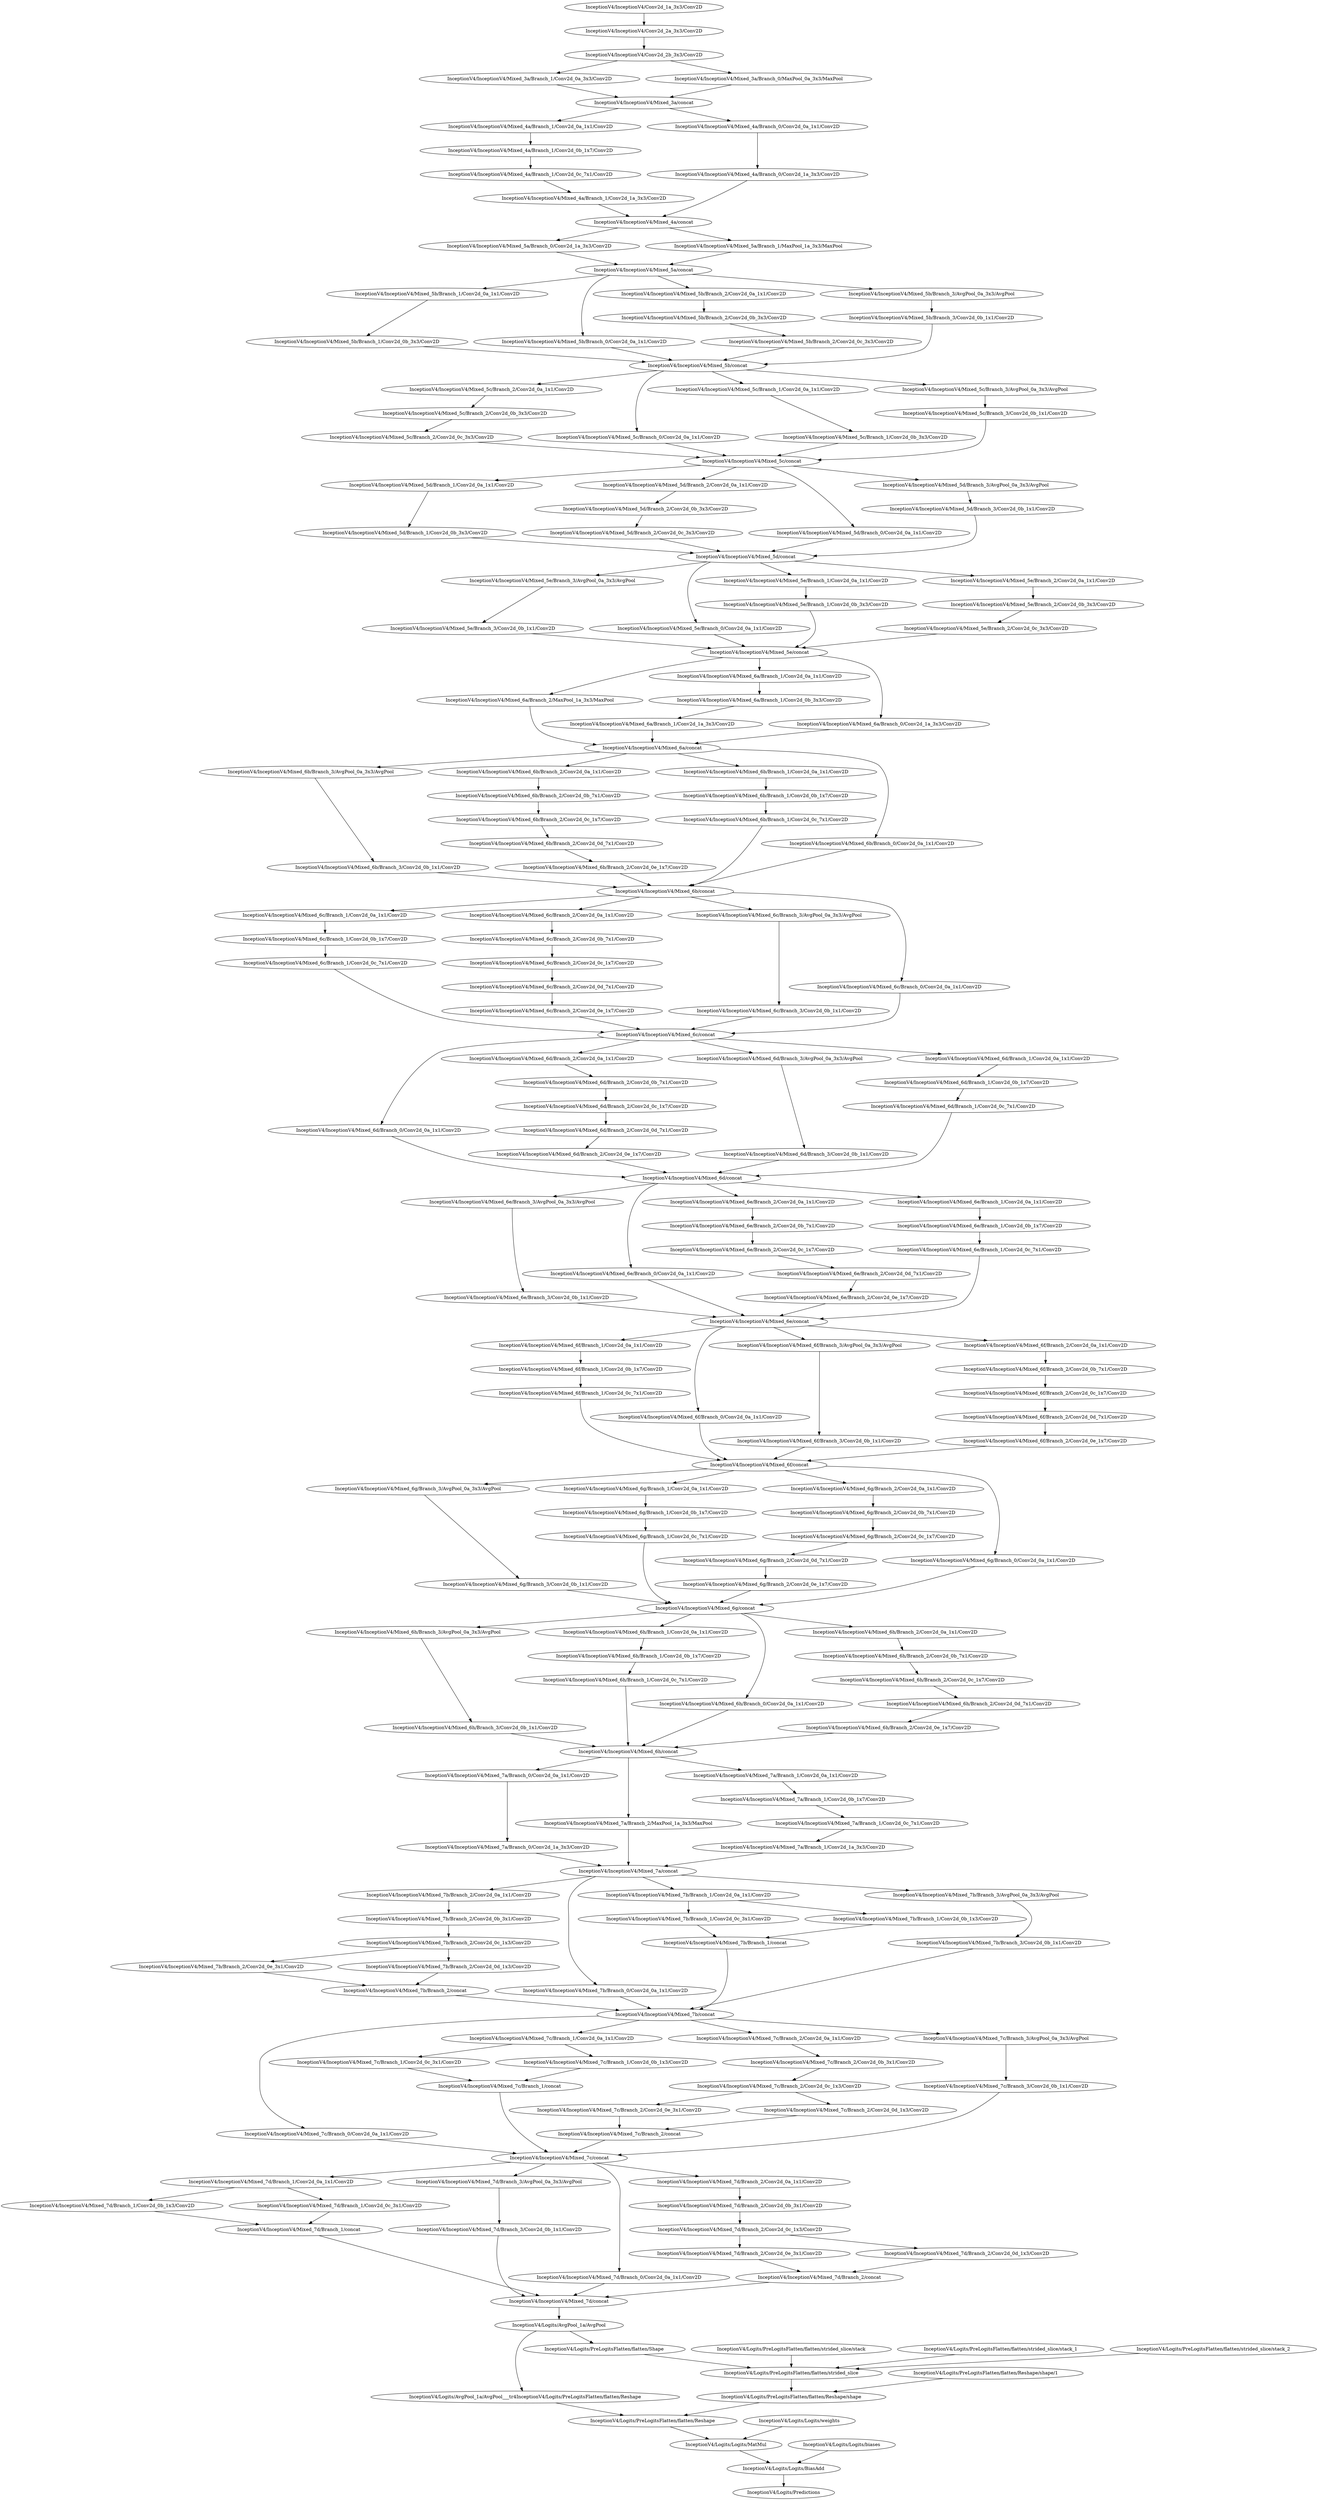 digraph G {
"InceptionV4/InceptionV4/Conv2d_1a_3x3/Conv2D"->"InceptionV4/InceptionV4/Conv2d_2a_3x3/Conv2D";
"InceptionV4/InceptionV4/Conv2d_1a_3x3/Conv2D";
"InceptionV4/InceptionV4/Conv2d_2a_3x3/Conv2D"->"InceptionV4/InceptionV4/Conv2d_2b_3x3/Conv2D";
"InceptionV4/InceptionV4/Conv2d_2a_3x3/Conv2D";
"InceptionV4/InceptionV4/Conv2d_2b_3x3/Conv2D"->"InceptionV4/InceptionV4/Mixed_3a/Branch_1/Conv2d_0a_3x3/Conv2D";
"InceptionV4/InceptionV4/Conv2d_2b_3x3/Conv2D"->"InceptionV4/InceptionV4/Mixed_3a/Branch_0/MaxPool_0a_3x3/MaxPool";
"InceptionV4/InceptionV4/Conv2d_2b_3x3/Conv2D";
"InceptionV4/InceptionV4/Mixed_3a/Branch_0/MaxPool_0a_3x3/MaxPool"->"InceptionV4/InceptionV4/Mixed_3a/concat";
"InceptionV4/InceptionV4/Mixed_3a/Branch_0/MaxPool_0a_3x3/MaxPool";
"InceptionV4/InceptionV4/Mixed_3a/Branch_1/Conv2d_0a_3x3/Conv2D"->"InceptionV4/InceptionV4/Mixed_3a/concat";
"InceptionV4/InceptionV4/Mixed_3a/Branch_1/Conv2d_0a_3x3/Conv2D";
"InceptionV4/InceptionV4/Mixed_3a/concat"->"InceptionV4/InceptionV4/Mixed_4a/Branch_1/Conv2d_0a_1x1/Conv2D";
"InceptionV4/InceptionV4/Mixed_3a/concat"->"InceptionV4/InceptionV4/Mixed_4a/Branch_0/Conv2d_0a_1x1/Conv2D";
"InceptionV4/InceptionV4/Mixed_3a/concat";
"InceptionV4/InceptionV4/Mixed_4a/Branch_0/Conv2d_0a_1x1/Conv2D"->"InceptionV4/InceptionV4/Mixed_4a/Branch_0/Conv2d_1a_3x3/Conv2D";
"InceptionV4/InceptionV4/Mixed_4a/Branch_0/Conv2d_0a_1x1/Conv2D";
"InceptionV4/InceptionV4/Mixed_4a/Branch_0/Conv2d_1a_3x3/Conv2D"->"InceptionV4/InceptionV4/Mixed_4a/concat";
"InceptionV4/InceptionV4/Mixed_4a/Branch_0/Conv2d_1a_3x3/Conv2D";
"InceptionV4/InceptionV4/Mixed_4a/Branch_1/Conv2d_0a_1x1/Conv2D"->"InceptionV4/InceptionV4/Mixed_4a/Branch_1/Conv2d_0b_1x7/Conv2D";
"InceptionV4/InceptionV4/Mixed_4a/Branch_1/Conv2d_0a_1x1/Conv2D";
"InceptionV4/InceptionV4/Mixed_4a/Branch_1/Conv2d_0b_1x7/Conv2D"->"InceptionV4/InceptionV4/Mixed_4a/Branch_1/Conv2d_0c_7x1/Conv2D";
"InceptionV4/InceptionV4/Mixed_4a/Branch_1/Conv2d_0b_1x7/Conv2D";
"InceptionV4/InceptionV4/Mixed_4a/Branch_1/Conv2d_0c_7x1/Conv2D"->"InceptionV4/InceptionV4/Mixed_4a/Branch_1/Conv2d_1a_3x3/Conv2D";
"InceptionV4/InceptionV4/Mixed_4a/Branch_1/Conv2d_0c_7x1/Conv2D";
"InceptionV4/InceptionV4/Mixed_4a/Branch_1/Conv2d_1a_3x3/Conv2D"->"InceptionV4/InceptionV4/Mixed_4a/concat";
"InceptionV4/InceptionV4/Mixed_4a/Branch_1/Conv2d_1a_3x3/Conv2D";
"InceptionV4/InceptionV4/Mixed_4a/concat"->"InceptionV4/InceptionV4/Mixed_5a/Branch_0/Conv2d_1a_3x3/Conv2D";
"InceptionV4/InceptionV4/Mixed_4a/concat"->"InceptionV4/InceptionV4/Mixed_5a/Branch_1/MaxPool_1a_3x3/MaxPool";
"InceptionV4/InceptionV4/Mixed_4a/concat";
"InceptionV4/InceptionV4/Mixed_5a/Branch_0/Conv2d_1a_3x3/Conv2D"->"InceptionV4/InceptionV4/Mixed_5a/concat";
"InceptionV4/InceptionV4/Mixed_5a/Branch_0/Conv2d_1a_3x3/Conv2D";
"InceptionV4/InceptionV4/Mixed_5a/Branch_1/MaxPool_1a_3x3/MaxPool"->"InceptionV4/InceptionV4/Mixed_5a/concat";
"InceptionV4/InceptionV4/Mixed_5a/Branch_1/MaxPool_1a_3x3/MaxPool";
"InceptionV4/InceptionV4/Mixed_5a/concat"->"InceptionV4/InceptionV4/Mixed_5b/Branch_1/Conv2d_0a_1x1/Conv2D";
"InceptionV4/InceptionV4/Mixed_5a/concat"->"InceptionV4/InceptionV4/Mixed_5b/Branch_0/Conv2d_0a_1x1/Conv2D";
"InceptionV4/InceptionV4/Mixed_5a/concat"->"InceptionV4/InceptionV4/Mixed_5b/Branch_2/Conv2d_0a_1x1/Conv2D";
"InceptionV4/InceptionV4/Mixed_5a/concat"->"InceptionV4/InceptionV4/Mixed_5b/Branch_3/AvgPool_0a_3x3/AvgPool";
"InceptionV4/InceptionV4/Mixed_5a/concat";
"InceptionV4/InceptionV4/Mixed_5b/Branch_0/Conv2d_0a_1x1/Conv2D"->"InceptionV4/InceptionV4/Mixed_5b/concat";
"InceptionV4/InceptionV4/Mixed_5b/Branch_0/Conv2d_0a_1x1/Conv2D";
"InceptionV4/InceptionV4/Mixed_5b/Branch_1/Conv2d_0a_1x1/Conv2D"->"InceptionV4/InceptionV4/Mixed_5b/Branch_1/Conv2d_0b_3x3/Conv2D";
"InceptionV4/InceptionV4/Mixed_5b/Branch_1/Conv2d_0a_1x1/Conv2D";
"InceptionV4/InceptionV4/Mixed_5b/Branch_1/Conv2d_0b_3x3/Conv2D"->"InceptionV4/InceptionV4/Mixed_5b/concat";
"InceptionV4/InceptionV4/Mixed_5b/Branch_1/Conv2d_0b_3x3/Conv2D";
"InceptionV4/InceptionV4/Mixed_5b/Branch_2/Conv2d_0a_1x1/Conv2D"->"InceptionV4/InceptionV4/Mixed_5b/Branch_2/Conv2d_0b_3x3/Conv2D";
"InceptionV4/InceptionV4/Mixed_5b/Branch_2/Conv2d_0a_1x1/Conv2D";
"InceptionV4/InceptionV4/Mixed_5b/Branch_2/Conv2d_0b_3x3/Conv2D"->"InceptionV4/InceptionV4/Mixed_5b/Branch_2/Conv2d_0c_3x3/Conv2D";
"InceptionV4/InceptionV4/Mixed_5b/Branch_2/Conv2d_0b_3x3/Conv2D";
"InceptionV4/InceptionV4/Mixed_5b/Branch_2/Conv2d_0c_3x3/Conv2D"->"InceptionV4/InceptionV4/Mixed_5b/concat";
"InceptionV4/InceptionV4/Mixed_5b/Branch_2/Conv2d_0c_3x3/Conv2D";
"InceptionV4/InceptionV4/Mixed_5b/Branch_3/AvgPool_0a_3x3/AvgPool"->"InceptionV4/InceptionV4/Mixed_5b/Branch_3/Conv2d_0b_1x1/Conv2D";
"InceptionV4/InceptionV4/Mixed_5b/Branch_3/AvgPool_0a_3x3/AvgPool";
"InceptionV4/InceptionV4/Mixed_5b/Branch_3/Conv2d_0b_1x1/Conv2D"->"InceptionV4/InceptionV4/Mixed_5b/concat";
"InceptionV4/InceptionV4/Mixed_5b/Branch_3/Conv2d_0b_1x1/Conv2D";
"InceptionV4/InceptionV4/Mixed_5b/concat"->"InceptionV4/InceptionV4/Mixed_5c/Branch_2/Conv2d_0a_1x1/Conv2D";
"InceptionV4/InceptionV4/Mixed_5b/concat"->"InceptionV4/InceptionV4/Mixed_5c/Branch_0/Conv2d_0a_1x1/Conv2D";
"InceptionV4/InceptionV4/Mixed_5b/concat"->"InceptionV4/InceptionV4/Mixed_5c/Branch_1/Conv2d_0a_1x1/Conv2D";
"InceptionV4/InceptionV4/Mixed_5b/concat"->"InceptionV4/InceptionV4/Mixed_5c/Branch_3/AvgPool_0a_3x3/AvgPool";
"InceptionV4/InceptionV4/Mixed_5b/concat";
"InceptionV4/InceptionV4/Mixed_5c/Branch_0/Conv2d_0a_1x1/Conv2D"->"InceptionV4/InceptionV4/Mixed_5c/concat";
"InceptionV4/InceptionV4/Mixed_5c/Branch_0/Conv2d_0a_1x1/Conv2D";
"InceptionV4/InceptionV4/Mixed_5c/Branch_1/Conv2d_0a_1x1/Conv2D"->"InceptionV4/InceptionV4/Mixed_5c/Branch_1/Conv2d_0b_3x3/Conv2D";
"InceptionV4/InceptionV4/Mixed_5c/Branch_1/Conv2d_0a_1x1/Conv2D";
"InceptionV4/InceptionV4/Mixed_5c/Branch_1/Conv2d_0b_3x3/Conv2D"->"InceptionV4/InceptionV4/Mixed_5c/concat";
"InceptionV4/InceptionV4/Mixed_5c/Branch_1/Conv2d_0b_3x3/Conv2D";
"InceptionV4/InceptionV4/Mixed_5c/Branch_2/Conv2d_0a_1x1/Conv2D"->"InceptionV4/InceptionV4/Mixed_5c/Branch_2/Conv2d_0b_3x3/Conv2D";
"InceptionV4/InceptionV4/Mixed_5c/Branch_2/Conv2d_0a_1x1/Conv2D";
"InceptionV4/InceptionV4/Mixed_5c/Branch_2/Conv2d_0b_3x3/Conv2D"->"InceptionV4/InceptionV4/Mixed_5c/Branch_2/Conv2d_0c_3x3/Conv2D";
"InceptionV4/InceptionV4/Mixed_5c/Branch_2/Conv2d_0b_3x3/Conv2D";
"InceptionV4/InceptionV4/Mixed_5c/Branch_2/Conv2d_0c_3x3/Conv2D"->"InceptionV4/InceptionV4/Mixed_5c/concat";
"InceptionV4/InceptionV4/Mixed_5c/Branch_2/Conv2d_0c_3x3/Conv2D";
"InceptionV4/InceptionV4/Mixed_5c/Branch_3/AvgPool_0a_3x3/AvgPool"->"InceptionV4/InceptionV4/Mixed_5c/Branch_3/Conv2d_0b_1x1/Conv2D";
"InceptionV4/InceptionV4/Mixed_5c/Branch_3/AvgPool_0a_3x3/AvgPool";
"InceptionV4/InceptionV4/Mixed_5c/Branch_3/Conv2d_0b_1x1/Conv2D"->"InceptionV4/InceptionV4/Mixed_5c/concat";
"InceptionV4/InceptionV4/Mixed_5c/Branch_3/Conv2d_0b_1x1/Conv2D";
"InceptionV4/InceptionV4/Mixed_5c/concat"->"InceptionV4/InceptionV4/Mixed_5d/Branch_1/Conv2d_0a_1x1/Conv2D";
"InceptionV4/InceptionV4/Mixed_5c/concat"->"InceptionV4/InceptionV4/Mixed_5d/Branch_2/Conv2d_0a_1x1/Conv2D";
"InceptionV4/InceptionV4/Mixed_5c/concat"->"InceptionV4/InceptionV4/Mixed_5d/Branch_0/Conv2d_0a_1x1/Conv2D";
"InceptionV4/InceptionV4/Mixed_5c/concat"->"InceptionV4/InceptionV4/Mixed_5d/Branch_3/AvgPool_0a_3x3/AvgPool";
"InceptionV4/InceptionV4/Mixed_5c/concat";
"InceptionV4/InceptionV4/Mixed_5d/Branch_0/Conv2d_0a_1x1/Conv2D"->"InceptionV4/InceptionV4/Mixed_5d/concat";
"InceptionV4/InceptionV4/Mixed_5d/Branch_0/Conv2d_0a_1x1/Conv2D";
"InceptionV4/InceptionV4/Mixed_5d/Branch_1/Conv2d_0a_1x1/Conv2D"->"InceptionV4/InceptionV4/Mixed_5d/Branch_1/Conv2d_0b_3x3/Conv2D";
"InceptionV4/InceptionV4/Mixed_5d/Branch_1/Conv2d_0a_1x1/Conv2D";
"InceptionV4/InceptionV4/Mixed_5d/Branch_1/Conv2d_0b_3x3/Conv2D"->"InceptionV4/InceptionV4/Mixed_5d/concat";
"InceptionV4/InceptionV4/Mixed_5d/Branch_1/Conv2d_0b_3x3/Conv2D";
"InceptionV4/InceptionV4/Mixed_5d/Branch_2/Conv2d_0a_1x1/Conv2D"->"InceptionV4/InceptionV4/Mixed_5d/Branch_2/Conv2d_0b_3x3/Conv2D";
"InceptionV4/InceptionV4/Mixed_5d/Branch_2/Conv2d_0a_1x1/Conv2D";
"InceptionV4/InceptionV4/Mixed_5d/Branch_2/Conv2d_0b_3x3/Conv2D"->"InceptionV4/InceptionV4/Mixed_5d/Branch_2/Conv2d_0c_3x3/Conv2D";
"InceptionV4/InceptionV4/Mixed_5d/Branch_2/Conv2d_0b_3x3/Conv2D";
"InceptionV4/InceptionV4/Mixed_5d/Branch_2/Conv2d_0c_3x3/Conv2D"->"InceptionV4/InceptionV4/Mixed_5d/concat";
"InceptionV4/InceptionV4/Mixed_5d/Branch_2/Conv2d_0c_3x3/Conv2D";
"InceptionV4/InceptionV4/Mixed_5d/Branch_3/AvgPool_0a_3x3/AvgPool"->"InceptionV4/InceptionV4/Mixed_5d/Branch_3/Conv2d_0b_1x1/Conv2D";
"InceptionV4/InceptionV4/Mixed_5d/Branch_3/AvgPool_0a_3x3/AvgPool";
"InceptionV4/InceptionV4/Mixed_5d/Branch_3/Conv2d_0b_1x1/Conv2D"->"InceptionV4/InceptionV4/Mixed_5d/concat";
"InceptionV4/InceptionV4/Mixed_5d/Branch_3/Conv2d_0b_1x1/Conv2D";
"InceptionV4/InceptionV4/Mixed_5d/concat"->"InceptionV4/InceptionV4/Mixed_5e/Branch_3/AvgPool_0a_3x3/AvgPool";
"InceptionV4/InceptionV4/Mixed_5d/concat"->"InceptionV4/InceptionV4/Mixed_5e/Branch_0/Conv2d_0a_1x1/Conv2D";
"InceptionV4/InceptionV4/Mixed_5d/concat"->"InceptionV4/InceptionV4/Mixed_5e/Branch_1/Conv2d_0a_1x1/Conv2D";
"InceptionV4/InceptionV4/Mixed_5d/concat"->"InceptionV4/InceptionV4/Mixed_5e/Branch_2/Conv2d_0a_1x1/Conv2D";
"InceptionV4/InceptionV4/Mixed_5d/concat";
"InceptionV4/InceptionV4/Mixed_5e/Branch_0/Conv2d_0a_1x1/Conv2D"->"InceptionV4/InceptionV4/Mixed_5e/concat";
"InceptionV4/InceptionV4/Mixed_5e/Branch_0/Conv2d_0a_1x1/Conv2D";
"InceptionV4/InceptionV4/Mixed_5e/Branch_1/Conv2d_0a_1x1/Conv2D"->"InceptionV4/InceptionV4/Mixed_5e/Branch_1/Conv2d_0b_3x3/Conv2D";
"InceptionV4/InceptionV4/Mixed_5e/Branch_1/Conv2d_0a_1x1/Conv2D";
"InceptionV4/InceptionV4/Mixed_5e/Branch_1/Conv2d_0b_3x3/Conv2D"->"InceptionV4/InceptionV4/Mixed_5e/concat";
"InceptionV4/InceptionV4/Mixed_5e/Branch_1/Conv2d_0b_3x3/Conv2D";
"InceptionV4/InceptionV4/Mixed_5e/Branch_2/Conv2d_0a_1x1/Conv2D"->"InceptionV4/InceptionV4/Mixed_5e/Branch_2/Conv2d_0b_3x3/Conv2D";
"InceptionV4/InceptionV4/Mixed_5e/Branch_2/Conv2d_0a_1x1/Conv2D";
"InceptionV4/InceptionV4/Mixed_5e/Branch_2/Conv2d_0b_3x3/Conv2D"->"InceptionV4/InceptionV4/Mixed_5e/Branch_2/Conv2d_0c_3x3/Conv2D";
"InceptionV4/InceptionV4/Mixed_5e/Branch_2/Conv2d_0b_3x3/Conv2D";
"InceptionV4/InceptionV4/Mixed_5e/Branch_2/Conv2d_0c_3x3/Conv2D"->"InceptionV4/InceptionV4/Mixed_5e/concat";
"InceptionV4/InceptionV4/Mixed_5e/Branch_2/Conv2d_0c_3x3/Conv2D";
"InceptionV4/InceptionV4/Mixed_5e/Branch_3/AvgPool_0a_3x3/AvgPool"->"InceptionV4/InceptionV4/Mixed_5e/Branch_3/Conv2d_0b_1x1/Conv2D";
"InceptionV4/InceptionV4/Mixed_5e/Branch_3/AvgPool_0a_3x3/AvgPool";
"InceptionV4/InceptionV4/Mixed_5e/Branch_3/Conv2d_0b_1x1/Conv2D"->"InceptionV4/InceptionV4/Mixed_5e/concat";
"InceptionV4/InceptionV4/Mixed_5e/Branch_3/Conv2d_0b_1x1/Conv2D";
"InceptionV4/InceptionV4/Mixed_5e/concat"->"InceptionV4/InceptionV4/Mixed_6a/Branch_2/MaxPool_1a_3x3/MaxPool";
"InceptionV4/InceptionV4/Mixed_5e/concat"->"InceptionV4/InceptionV4/Mixed_6a/Branch_1/Conv2d_0a_1x1/Conv2D";
"InceptionV4/InceptionV4/Mixed_5e/concat"->"InceptionV4/InceptionV4/Mixed_6a/Branch_0/Conv2d_1a_3x3/Conv2D";
"InceptionV4/InceptionV4/Mixed_5e/concat";
"InceptionV4/InceptionV4/Mixed_6a/Branch_0/Conv2d_1a_3x3/Conv2D"->"InceptionV4/InceptionV4/Mixed_6a/concat";
"InceptionV4/InceptionV4/Mixed_6a/Branch_0/Conv2d_1a_3x3/Conv2D";
"InceptionV4/InceptionV4/Mixed_6a/Branch_1/Conv2d_0a_1x1/Conv2D"->"InceptionV4/InceptionV4/Mixed_6a/Branch_1/Conv2d_0b_3x3/Conv2D";
"InceptionV4/InceptionV4/Mixed_6a/Branch_1/Conv2d_0a_1x1/Conv2D";
"InceptionV4/InceptionV4/Mixed_6a/Branch_1/Conv2d_0b_3x3/Conv2D"->"InceptionV4/InceptionV4/Mixed_6a/Branch_1/Conv2d_1a_3x3/Conv2D";
"InceptionV4/InceptionV4/Mixed_6a/Branch_1/Conv2d_0b_3x3/Conv2D";
"InceptionV4/InceptionV4/Mixed_6a/Branch_1/Conv2d_1a_3x3/Conv2D"->"InceptionV4/InceptionV4/Mixed_6a/concat";
"InceptionV4/InceptionV4/Mixed_6a/Branch_1/Conv2d_1a_3x3/Conv2D";
"InceptionV4/InceptionV4/Mixed_6a/Branch_2/MaxPool_1a_3x3/MaxPool"->"InceptionV4/InceptionV4/Mixed_6a/concat";
"InceptionV4/InceptionV4/Mixed_6a/Branch_2/MaxPool_1a_3x3/MaxPool";
"InceptionV4/InceptionV4/Mixed_6a/concat"->"InceptionV4/InceptionV4/Mixed_6b/Branch_3/AvgPool_0a_3x3/AvgPool";
"InceptionV4/InceptionV4/Mixed_6a/concat"->"InceptionV4/InceptionV4/Mixed_6b/Branch_2/Conv2d_0a_1x1/Conv2D";
"InceptionV4/InceptionV4/Mixed_6a/concat"->"InceptionV4/InceptionV4/Mixed_6b/Branch_1/Conv2d_0a_1x1/Conv2D";
"InceptionV4/InceptionV4/Mixed_6a/concat"->"InceptionV4/InceptionV4/Mixed_6b/Branch_0/Conv2d_0a_1x1/Conv2D";
"InceptionV4/InceptionV4/Mixed_6a/concat";
"InceptionV4/InceptionV4/Mixed_6b/Branch_0/Conv2d_0a_1x1/Conv2D"->"InceptionV4/InceptionV4/Mixed_6b/concat";
"InceptionV4/InceptionV4/Mixed_6b/Branch_0/Conv2d_0a_1x1/Conv2D";
"InceptionV4/InceptionV4/Mixed_6b/Branch_1/Conv2d_0a_1x1/Conv2D"->"InceptionV4/InceptionV4/Mixed_6b/Branch_1/Conv2d_0b_1x7/Conv2D";
"InceptionV4/InceptionV4/Mixed_6b/Branch_1/Conv2d_0a_1x1/Conv2D";
"InceptionV4/InceptionV4/Mixed_6b/Branch_1/Conv2d_0b_1x7/Conv2D"->"InceptionV4/InceptionV4/Mixed_6b/Branch_1/Conv2d_0c_7x1/Conv2D";
"InceptionV4/InceptionV4/Mixed_6b/Branch_1/Conv2d_0b_1x7/Conv2D";
"InceptionV4/InceptionV4/Mixed_6b/Branch_1/Conv2d_0c_7x1/Conv2D"->"InceptionV4/InceptionV4/Mixed_6b/concat";
"InceptionV4/InceptionV4/Mixed_6b/Branch_1/Conv2d_0c_7x1/Conv2D";
"InceptionV4/InceptionV4/Mixed_6b/Branch_2/Conv2d_0a_1x1/Conv2D"->"InceptionV4/InceptionV4/Mixed_6b/Branch_2/Conv2d_0b_7x1/Conv2D";
"InceptionV4/InceptionV4/Mixed_6b/Branch_2/Conv2d_0a_1x1/Conv2D";
"InceptionV4/InceptionV4/Mixed_6b/Branch_2/Conv2d_0b_7x1/Conv2D"->"InceptionV4/InceptionV4/Mixed_6b/Branch_2/Conv2d_0c_1x7/Conv2D";
"InceptionV4/InceptionV4/Mixed_6b/Branch_2/Conv2d_0b_7x1/Conv2D";
"InceptionV4/InceptionV4/Mixed_6b/Branch_2/Conv2d_0c_1x7/Conv2D"->"InceptionV4/InceptionV4/Mixed_6b/Branch_2/Conv2d_0d_7x1/Conv2D";
"InceptionV4/InceptionV4/Mixed_6b/Branch_2/Conv2d_0c_1x7/Conv2D";
"InceptionV4/InceptionV4/Mixed_6b/Branch_2/Conv2d_0d_7x1/Conv2D"->"InceptionV4/InceptionV4/Mixed_6b/Branch_2/Conv2d_0e_1x7/Conv2D";
"InceptionV4/InceptionV4/Mixed_6b/Branch_2/Conv2d_0d_7x1/Conv2D";
"InceptionV4/InceptionV4/Mixed_6b/Branch_2/Conv2d_0e_1x7/Conv2D"->"InceptionV4/InceptionV4/Mixed_6b/concat";
"InceptionV4/InceptionV4/Mixed_6b/Branch_2/Conv2d_0e_1x7/Conv2D";
"InceptionV4/InceptionV4/Mixed_6b/Branch_3/AvgPool_0a_3x3/AvgPool"->"InceptionV4/InceptionV4/Mixed_6b/Branch_3/Conv2d_0b_1x1/Conv2D";
"InceptionV4/InceptionV4/Mixed_6b/Branch_3/AvgPool_0a_3x3/AvgPool";
"InceptionV4/InceptionV4/Mixed_6b/Branch_3/Conv2d_0b_1x1/Conv2D"->"InceptionV4/InceptionV4/Mixed_6b/concat";
"InceptionV4/InceptionV4/Mixed_6b/Branch_3/Conv2d_0b_1x1/Conv2D";
"InceptionV4/InceptionV4/Mixed_6b/concat"->"InceptionV4/InceptionV4/Mixed_6c/Branch_1/Conv2d_0a_1x1/Conv2D";
"InceptionV4/InceptionV4/Mixed_6b/concat"->"InceptionV4/InceptionV4/Mixed_6c/Branch_2/Conv2d_0a_1x1/Conv2D";
"InceptionV4/InceptionV4/Mixed_6b/concat"->"InceptionV4/InceptionV4/Mixed_6c/Branch_3/AvgPool_0a_3x3/AvgPool";
"InceptionV4/InceptionV4/Mixed_6b/concat"->"InceptionV4/InceptionV4/Mixed_6c/Branch_0/Conv2d_0a_1x1/Conv2D";
"InceptionV4/InceptionV4/Mixed_6b/concat";
"InceptionV4/InceptionV4/Mixed_6c/Branch_0/Conv2d_0a_1x1/Conv2D"->"InceptionV4/InceptionV4/Mixed_6c/concat";
"InceptionV4/InceptionV4/Mixed_6c/Branch_0/Conv2d_0a_1x1/Conv2D";
"InceptionV4/InceptionV4/Mixed_6c/Branch_1/Conv2d_0a_1x1/Conv2D"->"InceptionV4/InceptionV4/Mixed_6c/Branch_1/Conv2d_0b_1x7/Conv2D";
"InceptionV4/InceptionV4/Mixed_6c/Branch_1/Conv2d_0a_1x1/Conv2D";
"InceptionV4/InceptionV4/Mixed_6c/Branch_1/Conv2d_0b_1x7/Conv2D"->"InceptionV4/InceptionV4/Mixed_6c/Branch_1/Conv2d_0c_7x1/Conv2D";
"InceptionV4/InceptionV4/Mixed_6c/Branch_1/Conv2d_0b_1x7/Conv2D";
"InceptionV4/InceptionV4/Mixed_6c/Branch_1/Conv2d_0c_7x1/Conv2D"->"InceptionV4/InceptionV4/Mixed_6c/concat";
"InceptionV4/InceptionV4/Mixed_6c/Branch_1/Conv2d_0c_7x1/Conv2D";
"InceptionV4/InceptionV4/Mixed_6c/Branch_2/Conv2d_0a_1x1/Conv2D"->"InceptionV4/InceptionV4/Mixed_6c/Branch_2/Conv2d_0b_7x1/Conv2D";
"InceptionV4/InceptionV4/Mixed_6c/Branch_2/Conv2d_0a_1x1/Conv2D";
"InceptionV4/InceptionV4/Mixed_6c/Branch_2/Conv2d_0b_7x1/Conv2D"->"InceptionV4/InceptionV4/Mixed_6c/Branch_2/Conv2d_0c_1x7/Conv2D";
"InceptionV4/InceptionV4/Mixed_6c/Branch_2/Conv2d_0b_7x1/Conv2D";
"InceptionV4/InceptionV4/Mixed_6c/Branch_2/Conv2d_0c_1x7/Conv2D"->"InceptionV4/InceptionV4/Mixed_6c/Branch_2/Conv2d_0d_7x1/Conv2D";
"InceptionV4/InceptionV4/Mixed_6c/Branch_2/Conv2d_0c_1x7/Conv2D";
"InceptionV4/InceptionV4/Mixed_6c/Branch_2/Conv2d_0d_7x1/Conv2D"->"InceptionV4/InceptionV4/Mixed_6c/Branch_2/Conv2d_0e_1x7/Conv2D";
"InceptionV4/InceptionV4/Mixed_6c/Branch_2/Conv2d_0d_7x1/Conv2D";
"InceptionV4/InceptionV4/Mixed_6c/Branch_2/Conv2d_0e_1x7/Conv2D"->"InceptionV4/InceptionV4/Mixed_6c/concat";
"InceptionV4/InceptionV4/Mixed_6c/Branch_2/Conv2d_0e_1x7/Conv2D";
"InceptionV4/InceptionV4/Mixed_6c/Branch_3/AvgPool_0a_3x3/AvgPool"->"InceptionV4/InceptionV4/Mixed_6c/Branch_3/Conv2d_0b_1x1/Conv2D";
"InceptionV4/InceptionV4/Mixed_6c/Branch_3/AvgPool_0a_3x3/AvgPool";
"InceptionV4/InceptionV4/Mixed_6c/Branch_3/Conv2d_0b_1x1/Conv2D"->"InceptionV4/InceptionV4/Mixed_6c/concat";
"InceptionV4/InceptionV4/Mixed_6c/Branch_3/Conv2d_0b_1x1/Conv2D";
"InceptionV4/InceptionV4/Mixed_6c/concat"->"InceptionV4/InceptionV4/Mixed_6d/Branch_0/Conv2d_0a_1x1/Conv2D";
"InceptionV4/InceptionV4/Mixed_6c/concat"->"InceptionV4/InceptionV4/Mixed_6d/Branch_2/Conv2d_0a_1x1/Conv2D";
"InceptionV4/InceptionV4/Mixed_6c/concat"->"InceptionV4/InceptionV4/Mixed_6d/Branch_3/AvgPool_0a_3x3/AvgPool";
"InceptionV4/InceptionV4/Mixed_6c/concat"->"InceptionV4/InceptionV4/Mixed_6d/Branch_1/Conv2d_0a_1x1/Conv2D";
"InceptionV4/InceptionV4/Mixed_6c/concat";
"InceptionV4/InceptionV4/Mixed_6d/Branch_0/Conv2d_0a_1x1/Conv2D"->"InceptionV4/InceptionV4/Mixed_6d/concat";
"InceptionV4/InceptionV4/Mixed_6d/Branch_0/Conv2d_0a_1x1/Conv2D";
"InceptionV4/InceptionV4/Mixed_6d/Branch_1/Conv2d_0a_1x1/Conv2D"->"InceptionV4/InceptionV4/Mixed_6d/Branch_1/Conv2d_0b_1x7/Conv2D";
"InceptionV4/InceptionV4/Mixed_6d/Branch_1/Conv2d_0a_1x1/Conv2D";
"InceptionV4/InceptionV4/Mixed_6d/Branch_1/Conv2d_0b_1x7/Conv2D"->"InceptionV4/InceptionV4/Mixed_6d/Branch_1/Conv2d_0c_7x1/Conv2D";
"InceptionV4/InceptionV4/Mixed_6d/Branch_1/Conv2d_0b_1x7/Conv2D";
"InceptionV4/InceptionV4/Mixed_6d/Branch_1/Conv2d_0c_7x1/Conv2D"->"InceptionV4/InceptionV4/Mixed_6d/concat";
"InceptionV4/InceptionV4/Mixed_6d/Branch_1/Conv2d_0c_7x1/Conv2D";
"InceptionV4/InceptionV4/Mixed_6d/Branch_2/Conv2d_0a_1x1/Conv2D"->"InceptionV4/InceptionV4/Mixed_6d/Branch_2/Conv2d_0b_7x1/Conv2D";
"InceptionV4/InceptionV4/Mixed_6d/Branch_2/Conv2d_0a_1x1/Conv2D";
"InceptionV4/InceptionV4/Mixed_6d/Branch_2/Conv2d_0b_7x1/Conv2D"->"InceptionV4/InceptionV4/Mixed_6d/Branch_2/Conv2d_0c_1x7/Conv2D";
"InceptionV4/InceptionV4/Mixed_6d/Branch_2/Conv2d_0b_7x1/Conv2D";
"InceptionV4/InceptionV4/Mixed_6d/Branch_2/Conv2d_0c_1x7/Conv2D"->"InceptionV4/InceptionV4/Mixed_6d/Branch_2/Conv2d_0d_7x1/Conv2D";
"InceptionV4/InceptionV4/Mixed_6d/Branch_2/Conv2d_0c_1x7/Conv2D";
"InceptionV4/InceptionV4/Mixed_6d/Branch_2/Conv2d_0d_7x1/Conv2D"->"InceptionV4/InceptionV4/Mixed_6d/Branch_2/Conv2d_0e_1x7/Conv2D";
"InceptionV4/InceptionV4/Mixed_6d/Branch_2/Conv2d_0d_7x1/Conv2D";
"InceptionV4/InceptionV4/Mixed_6d/Branch_2/Conv2d_0e_1x7/Conv2D"->"InceptionV4/InceptionV4/Mixed_6d/concat";
"InceptionV4/InceptionV4/Mixed_6d/Branch_2/Conv2d_0e_1x7/Conv2D";
"InceptionV4/InceptionV4/Mixed_6d/Branch_3/AvgPool_0a_3x3/AvgPool"->"InceptionV4/InceptionV4/Mixed_6d/Branch_3/Conv2d_0b_1x1/Conv2D";
"InceptionV4/InceptionV4/Mixed_6d/Branch_3/AvgPool_0a_3x3/AvgPool";
"InceptionV4/InceptionV4/Mixed_6d/Branch_3/Conv2d_0b_1x1/Conv2D"->"InceptionV4/InceptionV4/Mixed_6d/concat";
"InceptionV4/InceptionV4/Mixed_6d/Branch_3/Conv2d_0b_1x1/Conv2D";
"InceptionV4/InceptionV4/Mixed_6d/concat"->"InceptionV4/InceptionV4/Mixed_6e/Branch_3/AvgPool_0a_3x3/AvgPool";
"InceptionV4/InceptionV4/Mixed_6d/concat"->"InceptionV4/InceptionV4/Mixed_6e/Branch_0/Conv2d_0a_1x1/Conv2D";
"InceptionV4/InceptionV4/Mixed_6d/concat"->"InceptionV4/InceptionV4/Mixed_6e/Branch_2/Conv2d_0a_1x1/Conv2D";
"InceptionV4/InceptionV4/Mixed_6d/concat"->"InceptionV4/InceptionV4/Mixed_6e/Branch_1/Conv2d_0a_1x1/Conv2D";
"InceptionV4/InceptionV4/Mixed_6d/concat";
"InceptionV4/InceptionV4/Mixed_6e/Branch_0/Conv2d_0a_1x1/Conv2D"->"InceptionV4/InceptionV4/Mixed_6e/concat";
"InceptionV4/InceptionV4/Mixed_6e/Branch_0/Conv2d_0a_1x1/Conv2D";
"InceptionV4/InceptionV4/Mixed_6e/Branch_1/Conv2d_0a_1x1/Conv2D"->"InceptionV4/InceptionV4/Mixed_6e/Branch_1/Conv2d_0b_1x7/Conv2D";
"InceptionV4/InceptionV4/Mixed_6e/Branch_1/Conv2d_0a_1x1/Conv2D";
"InceptionV4/InceptionV4/Mixed_6e/Branch_1/Conv2d_0b_1x7/Conv2D"->"InceptionV4/InceptionV4/Mixed_6e/Branch_1/Conv2d_0c_7x1/Conv2D";
"InceptionV4/InceptionV4/Mixed_6e/Branch_1/Conv2d_0b_1x7/Conv2D";
"InceptionV4/InceptionV4/Mixed_6e/Branch_1/Conv2d_0c_7x1/Conv2D"->"InceptionV4/InceptionV4/Mixed_6e/concat";
"InceptionV4/InceptionV4/Mixed_6e/Branch_1/Conv2d_0c_7x1/Conv2D";
"InceptionV4/InceptionV4/Mixed_6e/Branch_2/Conv2d_0a_1x1/Conv2D"->"InceptionV4/InceptionV4/Mixed_6e/Branch_2/Conv2d_0b_7x1/Conv2D";
"InceptionV4/InceptionV4/Mixed_6e/Branch_2/Conv2d_0a_1x1/Conv2D";
"InceptionV4/InceptionV4/Mixed_6e/Branch_2/Conv2d_0b_7x1/Conv2D"->"InceptionV4/InceptionV4/Mixed_6e/Branch_2/Conv2d_0c_1x7/Conv2D";
"InceptionV4/InceptionV4/Mixed_6e/Branch_2/Conv2d_0b_7x1/Conv2D";
"InceptionV4/InceptionV4/Mixed_6e/Branch_2/Conv2d_0c_1x7/Conv2D"->"InceptionV4/InceptionV4/Mixed_6e/Branch_2/Conv2d_0d_7x1/Conv2D";
"InceptionV4/InceptionV4/Mixed_6e/Branch_2/Conv2d_0c_1x7/Conv2D";
"InceptionV4/InceptionV4/Mixed_6e/Branch_2/Conv2d_0d_7x1/Conv2D"->"InceptionV4/InceptionV4/Mixed_6e/Branch_2/Conv2d_0e_1x7/Conv2D";
"InceptionV4/InceptionV4/Mixed_6e/Branch_2/Conv2d_0d_7x1/Conv2D";
"InceptionV4/InceptionV4/Mixed_6e/Branch_2/Conv2d_0e_1x7/Conv2D"->"InceptionV4/InceptionV4/Mixed_6e/concat";
"InceptionV4/InceptionV4/Mixed_6e/Branch_2/Conv2d_0e_1x7/Conv2D";
"InceptionV4/InceptionV4/Mixed_6e/Branch_3/AvgPool_0a_3x3/AvgPool"->"InceptionV4/InceptionV4/Mixed_6e/Branch_3/Conv2d_0b_1x1/Conv2D";
"InceptionV4/InceptionV4/Mixed_6e/Branch_3/AvgPool_0a_3x3/AvgPool";
"InceptionV4/InceptionV4/Mixed_6e/Branch_3/Conv2d_0b_1x1/Conv2D"->"InceptionV4/InceptionV4/Mixed_6e/concat";
"InceptionV4/InceptionV4/Mixed_6e/Branch_3/Conv2d_0b_1x1/Conv2D";
"InceptionV4/InceptionV4/Mixed_6e/concat"->"InceptionV4/InceptionV4/Mixed_6f/Branch_1/Conv2d_0a_1x1/Conv2D";
"InceptionV4/InceptionV4/Mixed_6e/concat"->"InceptionV4/InceptionV4/Mixed_6f/Branch_0/Conv2d_0a_1x1/Conv2D";
"InceptionV4/InceptionV4/Mixed_6e/concat"->"InceptionV4/InceptionV4/Mixed_6f/Branch_3/AvgPool_0a_3x3/AvgPool";
"InceptionV4/InceptionV4/Mixed_6e/concat"->"InceptionV4/InceptionV4/Mixed_6f/Branch_2/Conv2d_0a_1x1/Conv2D";
"InceptionV4/InceptionV4/Mixed_6e/concat";
"InceptionV4/InceptionV4/Mixed_6f/Branch_0/Conv2d_0a_1x1/Conv2D"->"InceptionV4/InceptionV4/Mixed_6f/concat";
"InceptionV4/InceptionV4/Mixed_6f/Branch_0/Conv2d_0a_1x1/Conv2D";
"InceptionV4/InceptionV4/Mixed_6f/Branch_1/Conv2d_0a_1x1/Conv2D"->"InceptionV4/InceptionV4/Mixed_6f/Branch_1/Conv2d_0b_1x7/Conv2D";
"InceptionV4/InceptionV4/Mixed_6f/Branch_1/Conv2d_0a_1x1/Conv2D";
"InceptionV4/InceptionV4/Mixed_6f/Branch_1/Conv2d_0b_1x7/Conv2D"->"InceptionV4/InceptionV4/Mixed_6f/Branch_1/Conv2d_0c_7x1/Conv2D";
"InceptionV4/InceptionV4/Mixed_6f/Branch_1/Conv2d_0b_1x7/Conv2D";
"InceptionV4/InceptionV4/Mixed_6f/Branch_1/Conv2d_0c_7x1/Conv2D"->"InceptionV4/InceptionV4/Mixed_6f/concat";
"InceptionV4/InceptionV4/Mixed_6f/Branch_1/Conv2d_0c_7x1/Conv2D";
"InceptionV4/InceptionV4/Mixed_6f/Branch_2/Conv2d_0a_1x1/Conv2D"->"InceptionV4/InceptionV4/Mixed_6f/Branch_2/Conv2d_0b_7x1/Conv2D";
"InceptionV4/InceptionV4/Mixed_6f/Branch_2/Conv2d_0a_1x1/Conv2D";
"InceptionV4/InceptionV4/Mixed_6f/Branch_2/Conv2d_0b_7x1/Conv2D"->"InceptionV4/InceptionV4/Mixed_6f/Branch_2/Conv2d_0c_1x7/Conv2D";
"InceptionV4/InceptionV4/Mixed_6f/Branch_2/Conv2d_0b_7x1/Conv2D";
"InceptionV4/InceptionV4/Mixed_6f/Branch_2/Conv2d_0c_1x7/Conv2D"->"InceptionV4/InceptionV4/Mixed_6f/Branch_2/Conv2d_0d_7x1/Conv2D";
"InceptionV4/InceptionV4/Mixed_6f/Branch_2/Conv2d_0c_1x7/Conv2D";
"InceptionV4/InceptionV4/Mixed_6f/Branch_2/Conv2d_0d_7x1/Conv2D"->"InceptionV4/InceptionV4/Mixed_6f/Branch_2/Conv2d_0e_1x7/Conv2D";
"InceptionV4/InceptionV4/Mixed_6f/Branch_2/Conv2d_0d_7x1/Conv2D";
"InceptionV4/InceptionV4/Mixed_6f/Branch_2/Conv2d_0e_1x7/Conv2D"->"InceptionV4/InceptionV4/Mixed_6f/concat";
"InceptionV4/InceptionV4/Mixed_6f/Branch_2/Conv2d_0e_1x7/Conv2D";
"InceptionV4/InceptionV4/Mixed_6f/Branch_3/AvgPool_0a_3x3/AvgPool"->"InceptionV4/InceptionV4/Mixed_6f/Branch_3/Conv2d_0b_1x1/Conv2D";
"InceptionV4/InceptionV4/Mixed_6f/Branch_3/AvgPool_0a_3x3/AvgPool";
"InceptionV4/InceptionV4/Mixed_6f/Branch_3/Conv2d_0b_1x1/Conv2D"->"InceptionV4/InceptionV4/Mixed_6f/concat";
"InceptionV4/InceptionV4/Mixed_6f/Branch_3/Conv2d_0b_1x1/Conv2D";
"InceptionV4/InceptionV4/Mixed_6f/concat"->"InceptionV4/InceptionV4/Mixed_6g/Branch_3/AvgPool_0a_3x3/AvgPool";
"InceptionV4/InceptionV4/Mixed_6f/concat"->"InceptionV4/InceptionV4/Mixed_6g/Branch_1/Conv2d_0a_1x1/Conv2D";
"InceptionV4/InceptionV4/Mixed_6f/concat"->"InceptionV4/InceptionV4/Mixed_6g/Branch_2/Conv2d_0a_1x1/Conv2D";
"InceptionV4/InceptionV4/Mixed_6f/concat"->"InceptionV4/InceptionV4/Mixed_6g/Branch_0/Conv2d_0a_1x1/Conv2D";
"InceptionV4/InceptionV4/Mixed_6f/concat";
"InceptionV4/InceptionV4/Mixed_6g/Branch_0/Conv2d_0a_1x1/Conv2D"->"InceptionV4/InceptionV4/Mixed_6g/concat";
"InceptionV4/InceptionV4/Mixed_6g/Branch_0/Conv2d_0a_1x1/Conv2D";
"InceptionV4/InceptionV4/Mixed_6g/Branch_1/Conv2d_0a_1x1/Conv2D"->"InceptionV4/InceptionV4/Mixed_6g/Branch_1/Conv2d_0b_1x7/Conv2D";
"InceptionV4/InceptionV4/Mixed_6g/Branch_1/Conv2d_0a_1x1/Conv2D";
"InceptionV4/InceptionV4/Mixed_6g/Branch_1/Conv2d_0b_1x7/Conv2D"->"InceptionV4/InceptionV4/Mixed_6g/Branch_1/Conv2d_0c_7x1/Conv2D";
"InceptionV4/InceptionV4/Mixed_6g/Branch_1/Conv2d_0b_1x7/Conv2D";
"InceptionV4/InceptionV4/Mixed_6g/Branch_1/Conv2d_0c_7x1/Conv2D"->"InceptionV4/InceptionV4/Mixed_6g/concat";
"InceptionV4/InceptionV4/Mixed_6g/Branch_1/Conv2d_0c_7x1/Conv2D";
"InceptionV4/InceptionV4/Mixed_6g/Branch_2/Conv2d_0a_1x1/Conv2D"->"InceptionV4/InceptionV4/Mixed_6g/Branch_2/Conv2d_0b_7x1/Conv2D";
"InceptionV4/InceptionV4/Mixed_6g/Branch_2/Conv2d_0a_1x1/Conv2D";
"InceptionV4/InceptionV4/Mixed_6g/Branch_2/Conv2d_0b_7x1/Conv2D"->"InceptionV4/InceptionV4/Mixed_6g/Branch_2/Conv2d_0c_1x7/Conv2D";
"InceptionV4/InceptionV4/Mixed_6g/Branch_2/Conv2d_0b_7x1/Conv2D";
"InceptionV4/InceptionV4/Mixed_6g/Branch_2/Conv2d_0c_1x7/Conv2D"->"InceptionV4/InceptionV4/Mixed_6g/Branch_2/Conv2d_0d_7x1/Conv2D";
"InceptionV4/InceptionV4/Mixed_6g/Branch_2/Conv2d_0c_1x7/Conv2D";
"InceptionV4/InceptionV4/Mixed_6g/Branch_2/Conv2d_0d_7x1/Conv2D"->"InceptionV4/InceptionV4/Mixed_6g/Branch_2/Conv2d_0e_1x7/Conv2D";
"InceptionV4/InceptionV4/Mixed_6g/Branch_2/Conv2d_0d_7x1/Conv2D";
"InceptionV4/InceptionV4/Mixed_6g/Branch_2/Conv2d_0e_1x7/Conv2D"->"InceptionV4/InceptionV4/Mixed_6g/concat";
"InceptionV4/InceptionV4/Mixed_6g/Branch_2/Conv2d_0e_1x7/Conv2D";
"InceptionV4/InceptionV4/Mixed_6g/Branch_3/AvgPool_0a_3x3/AvgPool"->"InceptionV4/InceptionV4/Mixed_6g/Branch_3/Conv2d_0b_1x1/Conv2D";
"InceptionV4/InceptionV4/Mixed_6g/Branch_3/AvgPool_0a_3x3/AvgPool";
"InceptionV4/InceptionV4/Mixed_6g/Branch_3/Conv2d_0b_1x1/Conv2D"->"InceptionV4/InceptionV4/Mixed_6g/concat";
"InceptionV4/InceptionV4/Mixed_6g/Branch_3/Conv2d_0b_1x1/Conv2D";
"InceptionV4/InceptionV4/Mixed_6g/concat"->"InceptionV4/InceptionV4/Mixed_6h/Branch_3/AvgPool_0a_3x3/AvgPool";
"InceptionV4/InceptionV4/Mixed_6g/concat"->"InceptionV4/InceptionV4/Mixed_6h/Branch_1/Conv2d_0a_1x1/Conv2D";
"InceptionV4/InceptionV4/Mixed_6g/concat"->"InceptionV4/InceptionV4/Mixed_6h/Branch_0/Conv2d_0a_1x1/Conv2D";
"InceptionV4/InceptionV4/Mixed_6g/concat"->"InceptionV4/InceptionV4/Mixed_6h/Branch_2/Conv2d_0a_1x1/Conv2D";
"InceptionV4/InceptionV4/Mixed_6g/concat";
"InceptionV4/InceptionV4/Mixed_6h/Branch_0/Conv2d_0a_1x1/Conv2D"->"InceptionV4/InceptionV4/Mixed_6h/concat";
"InceptionV4/InceptionV4/Mixed_6h/Branch_0/Conv2d_0a_1x1/Conv2D";
"InceptionV4/InceptionV4/Mixed_6h/Branch_1/Conv2d_0a_1x1/Conv2D"->"InceptionV4/InceptionV4/Mixed_6h/Branch_1/Conv2d_0b_1x7/Conv2D";
"InceptionV4/InceptionV4/Mixed_6h/Branch_1/Conv2d_0a_1x1/Conv2D";
"InceptionV4/InceptionV4/Mixed_6h/Branch_1/Conv2d_0b_1x7/Conv2D"->"InceptionV4/InceptionV4/Mixed_6h/Branch_1/Conv2d_0c_7x1/Conv2D";
"InceptionV4/InceptionV4/Mixed_6h/Branch_1/Conv2d_0b_1x7/Conv2D";
"InceptionV4/InceptionV4/Mixed_6h/Branch_1/Conv2d_0c_7x1/Conv2D"->"InceptionV4/InceptionV4/Mixed_6h/concat";
"InceptionV4/InceptionV4/Mixed_6h/Branch_1/Conv2d_0c_7x1/Conv2D";
"InceptionV4/InceptionV4/Mixed_6h/Branch_2/Conv2d_0a_1x1/Conv2D"->"InceptionV4/InceptionV4/Mixed_6h/Branch_2/Conv2d_0b_7x1/Conv2D";
"InceptionV4/InceptionV4/Mixed_6h/Branch_2/Conv2d_0a_1x1/Conv2D";
"InceptionV4/InceptionV4/Mixed_6h/Branch_2/Conv2d_0b_7x1/Conv2D"->"InceptionV4/InceptionV4/Mixed_6h/Branch_2/Conv2d_0c_1x7/Conv2D";
"InceptionV4/InceptionV4/Mixed_6h/Branch_2/Conv2d_0b_7x1/Conv2D";
"InceptionV4/InceptionV4/Mixed_6h/Branch_2/Conv2d_0c_1x7/Conv2D"->"InceptionV4/InceptionV4/Mixed_6h/Branch_2/Conv2d_0d_7x1/Conv2D";
"InceptionV4/InceptionV4/Mixed_6h/Branch_2/Conv2d_0c_1x7/Conv2D";
"InceptionV4/InceptionV4/Mixed_6h/Branch_2/Conv2d_0d_7x1/Conv2D"->"InceptionV4/InceptionV4/Mixed_6h/Branch_2/Conv2d_0e_1x7/Conv2D";
"InceptionV4/InceptionV4/Mixed_6h/Branch_2/Conv2d_0d_7x1/Conv2D";
"InceptionV4/InceptionV4/Mixed_6h/Branch_2/Conv2d_0e_1x7/Conv2D"->"InceptionV4/InceptionV4/Mixed_6h/concat";
"InceptionV4/InceptionV4/Mixed_6h/Branch_2/Conv2d_0e_1x7/Conv2D";
"InceptionV4/InceptionV4/Mixed_6h/Branch_3/AvgPool_0a_3x3/AvgPool"->"InceptionV4/InceptionV4/Mixed_6h/Branch_3/Conv2d_0b_1x1/Conv2D";
"InceptionV4/InceptionV4/Mixed_6h/Branch_3/AvgPool_0a_3x3/AvgPool";
"InceptionV4/InceptionV4/Mixed_6h/Branch_3/Conv2d_0b_1x1/Conv2D"->"InceptionV4/InceptionV4/Mixed_6h/concat";
"InceptionV4/InceptionV4/Mixed_6h/Branch_3/Conv2d_0b_1x1/Conv2D";
"InceptionV4/InceptionV4/Mixed_6h/concat"->"InceptionV4/InceptionV4/Mixed_7a/Branch_0/Conv2d_0a_1x1/Conv2D";
"InceptionV4/InceptionV4/Mixed_6h/concat"->"InceptionV4/InceptionV4/Mixed_7a/Branch_2/MaxPool_1a_3x3/MaxPool";
"InceptionV4/InceptionV4/Mixed_6h/concat"->"InceptionV4/InceptionV4/Mixed_7a/Branch_1/Conv2d_0a_1x1/Conv2D";
"InceptionV4/InceptionV4/Mixed_6h/concat";
"InceptionV4/InceptionV4/Mixed_7a/Branch_0/Conv2d_0a_1x1/Conv2D"->"InceptionV4/InceptionV4/Mixed_7a/Branch_0/Conv2d_1a_3x3/Conv2D";
"InceptionV4/InceptionV4/Mixed_7a/Branch_0/Conv2d_0a_1x1/Conv2D";
"InceptionV4/InceptionV4/Mixed_7a/Branch_0/Conv2d_1a_3x3/Conv2D"->"InceptionV4/InceptionV4/Mixed_7a/concat";
"InceptionV4/InceptionV4/Mixed_7a/Branch_0/Conv2d_1a_3x3/Conv2D";
"InceptionV4/InceptionV4/Mixed_7a/Branch_1/Conv2d_0a_1x1/Conv2D"->"InceptionV4/InceptionV4/Mixed_7a/Branch_1/Conv2d_0b_1x7/Conv2D";
"InceptionV4/InceptionV4/Mixed_7a/Branch_1/Conv2d_0a_1x1/Conv2D";
"InceptionV4/InceptionV4/Mixed_7a/Branch_1/Conv2d_0b_1x7/Conv2D"->"InceptionV4/InceptionV4/Mixed_7a/Branch_1/Conv2d_0c_7x1/Conv2D";
"InceptionV4/InceptionV4/Mixed_7a/Branch_1/Conv2d_0b_1x7/Conv2D";
"InceptionV4/InceptionV4/Mixed_7a/Branch_1/Conv2d_0c_7x1/Conv2D"->"InceptionV4/InceptionV4/Mixed_7a/Branch_1/Conv2d_1a_3x3/Conv2D";
"InceptionV4/InceptionV4/Mixed_7a/Branch_1/Conv2d_0c_7x1/Conv2D";
"InceptionV4/InceptionV4/Mixed_7a/Branch_1/Conv2d_1a_3x3/Conv2D"->"InceptionV4/InceptionV4/Mixed_7a/concat";
"InceptionV4/InceptionV4/Mixed_7a/Branch_1/Conv2d_1a_3x3/Conv2D";
"InceptionV4/InceptionV4/Mixed_7a/Branch_2/MaxPool_1a_3x3/MaxPool"->"InceptionV4/InceptionV4/Mixed_7a/concat";
"InceptionV4/InceptionV4/Mixed_7a/Branch_2/MaxPool_1a_3x3/MaxPool";
"InceptionV4/InceptionV4/Mixed_7a/concat"->"InceptionV4/InceptionV4/Mixed_7b/Branch_2/Conv2d_0a_1x1/Conv2D";
"InceptionV4/InceptionV4/Mixed_7a/concat"->"InceptionV4/InceptionV4/Mixed_7b/Branch_0/Conv2d_0a_1x1/Conv2D";
"InceptionV4/InceptionV4/Mixed_7a/concat"->"InceptionV4/InceptionV4/Mixed_7b/Branch_1/Conv2d_0a_1x1/Conv2D";
"InceptionV4/InceptionV4/Mixed_7a/concat"->"InceptionV4/InceptionV4/Mixed_7b/Branch_3/AvgPool_0a_3x3/AvgPool";
"InceptionV4/InceptionV4/Mixed_7a/concat";
"InceptionV4/InceptionV4/Mixed_7b/Branch_0/Conv2d_0a_1x1/Conv2D"->"InceptionV4/InceptionV4/Mixed_7b/concat";
"InceptionV4/InceptionV4/Mixed_7b/Branch_0/Conv2d_0a_1x1/Conv2D";
"InceptionV4/InceptionV4/Mixed_7b/Branch_1/Conv2d_0a_1x1/Conv2D"->"InceptionV4/InceptionV4/Mixed_7b/Branch_1/Conv2d_0c_3x1/Conv2D";
"InceptionV4/InceptionV4/Mixed_7b/Branch_1/Conv2d_0a_1x1/Conv2D"->"InceptionV4/InceptionV4/Mixed_7b/Branch_1/Conv2d_0b_1x3/Conv2D";
"InceptionV4/InceptionV4/Mixed_7b/Branch_1/Conv2d_0a_1x1/Conv2D";
"InceptionV4/InceptionV4/Mixed_7b/Branch_1/Conv2d_0b_1x3/Conv2D"->"InceptionV4/InceptionV4/Mixed_7b/Branch_1/concat";
"InceptionV4/InceptionV4/Mixed_7b/Branch_1/Conv2d_0b_1x3/Conv2D";
"InceptionV4/InceptionV4/Mixed_7b/Branch_1/Conv2d_0c_3x1/Conv2D"->"InceptionV4/InceptionV4/Mixed_7b/Branch_1/concat";
"InceptionV4/InceptionV4/Mixed_7b/Branch_1/Conv2d_0c_3x1/Conv2D";
"InceptionV4/InceptionV4/Mixed_7b/Branch_1/concat"->"InceptionV4/InceptionV4/Mixed_7b/concat";
"InceptionV4/InceptionV4/Mixed_7b/Branch_1/concat";
"InceptionV4/InceptionV4/Mixed_7b/Branch_2/Conv2d_0a_1x1/Conv2D"->"InceptionV4/InceptionV4/Mixed_7b/Branch_2/Conv2d_0b_3x1/Conv2D";
"InceptionV4/InceptionV4/Mixed_7b/Branch_2/Conv2d_0a_1x1/Conv2D";
"InceptionV4/InceptionV4/Mixed_7b/Branch_2/Conv2d_0b_3x1/Conv2D"->"InceptionV4/InceptionV4/Mixed_7b/Branch_2/Conv2d_0c_1x3/Conv2D";
"InceptionV4/InceptionV4/Mixed_7b/Branch_2/Conv2d_0b_3x1/Conv2D";
"InceptionV4/InceptionV4/Mixed_7b/Branch_2/Conv2d_0c_1x3/Conv2D"->"InceptionV4/InceptionV4/Mixed_7b/Branch_2/Conv2d_0e_3x1/Conv2D";
"InceptionV4/InceptionV4/Mixed_7b/Branch_2/Conv2d_0c_1x3/Conv2D"->"InceptionV4/InceptionV4/Mixed_7b/Branch_2/Conv2d_0d_1x3/Conv2D";
"InceptionV4/InceptionV4/Mixed_7b/Branch_2/Conv2d_0c_1x3/Conv2D";
"InceptionV4/InceptionV4/Mixed_7b/Branch_2/Conv2d_0d_1x3/Conv2D"->"InceptionV4/InceptionV4/Mixed_7b/Branch_2/concat";
"InceptionV4/InceptionV4/Mixed_7b/Branch_2/Conv2d_0d_1x3/Conv2D";
"InceptionV4/InceptionV4/Mixed_7b/Branch_2/Conv2d_0e_3x1/Conv2D"->"InceptionV4/InceptionV4/Mixed_7b/Branch_2/concat";
"InceptionV4/InceptionV4/Mixed_7b/Branch_2/Conv2d_0e_3x1/Conv2D";
"InceptionV4/InceptionV4/Mixed_7b/Branch_2/concat"->"InceptionV4/InceptionV4/Mixed_7b/concat";
"InceptionV4/InceptionV4/Mixed_7b/Branch_2/concat";
"InceptionV4/InceptionV4/Mixed_7b/Branch_3/AvgPool_0a_3x3/AvgPool"->"InceptionV4/InceptionV4/Mixed_7b/Branch_3/Conv2d_0b_1x1/Conv2D";
"InceptionV4/InceptionV4/Mixed_7b/Branch_3/AvgPool_0a_3x3/AvgPool";
"InceptionV4/InceptionV4/Mixed_7b/Branch_3/Conv2d_0b_1x1/Conv2D"->"InceptionV4/InceptionV4/Mixed_7b/concat";
"InceptionV4/InceptionV4/Mixed_7b/Branch_3/Conv2d_0b_1x1/Conv2D";
"InceptionV4/InceptionV4/Mixed_7b/concat"->"InceptionV4/InceptionV4/Mixed_7c/Branch_0/Conv2d_0a_1x1/Conv2D";
"InceptionV4/InceptionV4/Mixed_7b/concat"->"InceptionV4/InceptionV4/Mixed_7c/Branch_1/Conv2d_0a_1x1/Conv2D";
"InceptionV4/InceptionV4/Mixed_7b/concat"->"InceptionV4/InceptionV4/Mixed_7c/Branch_2/Conv2d_0a_1x1/Conv2D";
"InceptionV4/InceptionV4/Mixed_7b/concat"->"InceptionV4/InceptionV4/Mixed_7c/Branch_3/AvgPool_0a_3x3/AvgPool";
"InceptionV4/InceptionV4/Mixed_7b/concat";
"InceptionV4/InceptionV4/Mixed_7c/Branch_0/Conv2d_0a_1x1/Conv2D"->"InceptionV4/InceptionV4/Mixed_7c/concat";
"InceptionV4/InceptionV4/Mixed_7c/Branch_0/Conv2d_0a_1x1/Conv2D";
"InceptionV4/InceptionV4/Mixed_7c/Branch_1/Conv2d_0a_1x1/Conv2D"->"InceptionV4/InceptionV4/Mixed_7c/Branch_1/Conv2d_0c_3x1/Conv2D";
"InceptionV4/InceptionV4/Mixed_7c/Branch_1/Conv2d_0a_1x1/Conv2D"->"InceptionV4/InceptionV4/Mixed_7c/Branch_1/Conv2d_0b_1x3/Conv2D";
"InceptionV4/InceptionV4/Mixed_7c/Branch_1/Conv2d_0a_1x1/Conv2D";
"InceptionV4/InceptionV4/Mixed_7c/Branch_1/Conv2d_0b_1x3/Conv2D"->"InceptionV4/InceptionV4/Mixed_7c/Branch_1/concat";
"InceptionV4/InceptionV4/Mixed_7c/Branch_1/Conv2d_0b_1x3/Conv2D";
"InceptionV4/InceptionV4/Mixed_7c/Branch_1/Conv2d_0c_3x1/Conv2D"->"InceptionV4/InceptionV4/Mixed_7c/Branch_1/concat";
"InceptionV4/InceptionV4/Mixed_7c/Branch_1/Conv2d_0c_3x1/Conv2D";
"InceptionV4/InceptionV4/Mixed_7c/Branch_1/concat"->"InceptionV4/InceptionV4/Mixed_7c/concat";
"InceptionV4/InceptionV4/Mixed_7c/Branch_1/concat";
"InceptionV4/InceptionV4/Mixed_7c/Branch_2/Conv2d_0a_1x1/Conv2D"->"InceptionV4/InceptionV4/Mixed_7c/Branch_2/Conv2d_0b_3x1/Conv2D";
"InceptionV4/InceptionV4/Mixed_7c/Branch_2/Conv2d_0a_1x1/Conv2D";
"InceptionV4/InceptionV4/Mixed_7c/Branch_2/Conv2d_0b_3x1/Conv2D"->"InceptionV4/InceptionV4/Mixed_7c/Branch_2/Conv2d_0c_1x3/Conv2D";
"InceptionV4/InceptionV4/Mixed_7c/Branch_2/Conv2d_0b_3x1/Conv2D";
"InceptionV4/InceptionV4/Mixed_7c/Branch_2/Conv2d_0c_1x3/Conv2D"->"InceptionV4/InceptionV4/Mixed_7c/Branch_2/Conv2d_0e_3x1/Conv2D";
"InceptionV4/InceptionV4/Mixed_7c/Branch_2/Conv2d_0c_1x3/Conv2D"->"InceptionV4/InceptionV4/Mixed_7c/Branch_2/Conv2d_0d_1x3/Conv2D";
"InceptionV4/InceptionV4/Mixed_7c/Branch_2/Conv2d_0c_1x3/Conv2D";
"InceptionV4/InceptionV4/Mixed_7c/Branch_2/Conv2d_0d_1x3/Conv2D"->"InceptionV4/InceptionV4/Mixed_7c/Branch_2/concat";
"InceptionV4/InceptionV4/Mixed_7c/Branch_2/Conv2d_0d_1x3/Conv2D";
"InceptionV4/InceptionV4/Mixed_7c/Branch_2/Conv2d_0e_3x1/Conv2D"->"InceptionV4/InceptionV4/Mixed_7c/Branch_2/concat";
"InceptionV4/InceptionV4/Mixed_7c/Branch_2/Conv2d_0e_3x1/Conv2D";
"InceptionV4/InceptionV4/Mixed_7c/Branch_2/concat"->"InceptionV4/InceptionV4/Mixed_7c/concat";
"InceptionV4/InceptionV4/Mixed_7c/Branch_2/concat";
"InceptionV4/InceptionV4/Mixed_7c/Branch_3/AvgPool_0a_3x3/AvgPool"->"InceptionV4/InceptionV4/Mixed_7c/Branch_3/Conv2d_0b_1x1/Conv2D";
"InceptionV4/InceptionV4/Mixed_7c/Branch_3/AvgPool_0a_3x3/AvgPool";
"InceptionV4/InceptionV4/Mixed_7c/Branch_3/Conv2d_0b_1x1/Conv2D"->"InceptionV4/InceptionV4/Mixed_7c/concat";
"InceptionV4/InceptionV4/Mixed_7c/Branch_3/Conv2d_0b_1x1/Conv2D";
"InceptionV4/InceptionV4/Mixed_7c/concat"->"InceptionV4/InceptionV4/Mixed_7d/Branch_1/Conv2d_0a_1x1/Conv2D";
"InceptionV4/InceptionV4/Mixed_7c/concat"->"InceptionV4/InceptionV4/Mixed_7d/Branch_3/AvgPool_0a_3x3/AvgPool";
"InceptionV4/InceptionV4/Mixed_7c/concat"->"InceptionV4/InceptionV4/Mixed_7d/Branch_0/Conv2d_0a_1x1/Conv2D";
"InceptionV4/InceptionV4/Mixed_7c/concat"->"InceptionV4/InceptionV4/Mixed_7d/Branch_2/Conv2d_0a_1x1/Conv2D";
"InceptionV4/InceptionV4/Mixed_7c/concat";
"InceptionV4/InceptionV4/Mixed_7d/Branch_0/Conv2d_0a_1x1/Conv2D"->"InceptionV4/InceptionV4/Mixed_7d/concat";
"InceptionV4/InceptionV4/Mixed_7d/Branch_0/Conv2d_0a_1x1/Conv2D";
"InceptionV4/InceptionV4/Mixed_7d/Branch_1/Conv2d_0a_1x1/Conv2D"->"InceptionV4/InceptionV4/Mixed_7d/Branch_1/Conv2d_0b_1x3/Conv2D";
"InceptionV4/InceptionV4/Mixed_7d/Branch_1/Conv2d_0a_1x1/Conv2D"->"InceptionV4/InceptionV4/Mixed_7d/Branch_1/Conv2d_0c_3x1/Conv2D";
"InceptionV4/InceptionV4/Mixed_7d/Branch_1/Conv2d_0a_1x1/Conv2D";
"InceptionV4/InceptionV4/Mixed_7d/Branch_1/Conv2d_0b_1x3/Conv2D"->"InceptionV4/InceptionV4/Mixed_7d/Branch_1/concat";
"InceptionV4/InceptionV4/Mixed_7d/Branch_1/Conv2d_0b_1x3/Conv2D";
"InceptionV4/InceptionV4/Mixed_7d/Branch_1/Conv2d_0c_3x1/Conv2D"->"InceptionV4/InceptionV4/Mixed_7d/Branch_1/concat";
"InceptionV4/InceptionV4/Mixed_7d/Branch_1/Conv2d_0c_3x1/Conv2D";
"InceptionV4/InceptionV4/Mixed_7d/Branch_1/concat"->"InceptionV4/InceptionV4/Mixed_7d/concat";
"InceptionV4/InceptionV4/Mixed_7d/Branch_1/concat";
"InceptionV4/InceptionV4/Mixed_7d/Branch_2/Conv2d_0a_1x1/Conv2D"->"InceptionV4/InceptionV4/Mixed_7d/Branch_2/Conv2d_0b_3x1/Conv2D";
"InceptionV4/InceptionV4/Mixed_7d/Branch_2/Conv2d_0a_1x1/Conv2D";
"InceptionV4/InceptionV4/Mixed_7d/Branch_2/Conv2d_0b_3x1/Conv2D"->"InceptionV4/InceptionV4/Mixed_7d/Branch_2/Conv2d_0c_1x3/Conv2D";
"InceptionV4/InceptionV4/Mixed_7d/Branch_2/Conv2d_0b_3x1/Conv2D";
"InceptionV4/InceptionV4/Mixed_7d/Branch_2/Conv2d_0c_1x3/Conv2D"->"InceptionV4/InceptionV4/Mixed_7d/Branch_2/Conv2d_0e_3x1/Conv2D";
"InceptionV4/InceptionV4/Mixed_7d/Branch_2/Conv2d_0c_1x3/Conv2D"->"InceptionV4/InceptionV4/Mixed_7d/Branch_2/Conv2d_0d_1x3/Conv2D";
"InceptionV4/InceptionV4/Mixed_7d/Branch_2/Conv2d_0c_1x3/Conv2D";
"InceptionV4/InceptionV4/Mixed_7d/Branch_2/Conv2d_0d_1x3/Conv2D"->"InceptionV4/InceptionV4/Mixed_7d/Branch_2/concat";
"InceptionV4/InceptionV4/Mixed_7d/Branch_2/Conv2d_0d_1x3/Conv2D";
"InceptionV4/InceptionV4/Mixed_7d/Branch_2/Conv2d_0e_3x1/Conv2D"->"InceptionV4/InceptionV4/Mixed_7d/Branch_2/concat";
"InceptionV4/InceptionV4/Mixed_7d/Branch_2/Conv2d_0e_3x1/Conv2D";
"InceptionV4/InceptionV4/Mixed_7d/Branch_2/concat"->"InceptionV4/InceptionV4/Mixed_7d/concat";
"InceptionV4/InceptionV4/Mixed_7d/Branch_2/concat";
"InceptionV4/InceptionV4/Mixed_7d/Branch_3/AvgPool_0a_3x3/AvgPool"->"InceptionV4/InceptionV4/Mixed_7d/Branch_3/Conv2d_0b_1x1/Conv2D";
"InceptionV4/InceptionV4/Mixed_7d/Branch_3/AvgPool_0a_3x3/AvgPool";
"InceptionV4/InceptionV4/Mixed_7d/Branch_3/Conv2d_0b_1x1/Conv2D"->"InceptionV4/InceptionV4/Mixed_7d/concat";
"InceptionV4/InceptionV4/Mixed_7d/Branch_3/Conv2d_0b_1x1/Conv2D";
"InceptionV4/InceptionV4/Mixed_7d/concat"->"InceptionV4/Logits/AvgPool_1a/AvgPool";
"InceptionV4/InceptionV4/Mixed_7d/concat";
"InceptionV4/Logits/AvgPool_1a/AvgPool"->"InceptionV4/Logits/AvgPool_1a/AvgPool___tr4InceptionV4/Logits/PreLogitsFlatten/flatten/Reshape";
"InceptionV4/Logits/AvgPool_1a/AvgPool"->"InceptionV4/Logits/PreLogitsFlatten/flatten/Shape";
"InceptionV4/Logits/AvgPool_1a/AvgPool";
"InceptionV4/Logits/PreLogitsFlatten/flatten/Shape"->"InceptionV4/Logits/PreLogitsFlatten/flatten/strided_slice";
"InceptionV4/Logits/PreLogitsFlatten/flatten/Shape";
"InceptionV4/Logits/PreLogitsFlatten/flatten/strided_slice/stack"->"InceptionV4/Logits/PreLogitsFlatten/flatten/strided_slice";
"InceptionV4/Logits/PreLogitsFlatten/flatten/strided_slice/stack";
"InceptionV4/Logits/PreLogitsFlatten/flatten/strided_slice/stack_1"->"InceptionV4/Logits/PreLogitsFlatten/flatten/strided_slice";
"InceptionV4/Logits/PreLogitsFlatten/flatten/strided_slice/stack_1";
"InceptionV4/Logits/PreLogitsFlatten/flatten/strided_slice/stack_2"->"InceptionV4/Logits/PreLogitsFlatten/flatten/strided_slice";
"InceptionV4/Logits/PreLogitsFlatten/flatten/strided_slice/stack_2";
"InceptionV4/Logits/PreLogitsFlatten/flatten/strided_slice"->"InceptionV4/Logits/PreLogitsFlatten/flatten/Reshape/shape";
"InceptionV4/Logits/PreLogitsFlatten/flatten/strided_slice";
"InceptionV4/Logits/PreLogitsFlatten/flatten/Reshape/shape/1"->"InceptionV4/Logits/PreLogitsFlatten/flatten/Reshape/shape";
"InceptionV4/Logits/PreLogitsFlatten/flatten/Reshape/shape/1";
"InceptionV4/Logits/PreLogitsFlatten/flatten/Reshape/shape"->"InceptionV4/Logits/PreLogitsFlatten/flatten/Reshape";
"InceptionV4/Logits/PreLogitsFlatten/flatten/Reshape/shape";
"InceptionV4/Logits/AvgPool_1a/AvgPool___tr4InceptionV4/Logits/PreLogitsFlatten/flatten/Reshape"->"InceptionV4/Logits/PreLogitsFlatten/flatten/Reshape";
"InceptionV4/Logits/AvgPool_1a/AvgPool___tr4InceptionV4/Logits/PreLogitsFlatten/flatten/Reshape";
"InceptionV4/Logits/PreLogitsFlatten/flatten/Reshape"->"InceptionV4/Logits/Logits/MatMul";
"InceptionV4/Logits/PreLogitsFlatten/flatten/Reshape";
"InceptionV4/Logits/Logits/weights"->"InceptionV4/Logits/Logits/MatMul";
"InceptionV4/Logits/Logits/weights";
"InceptionV4/Logits/Logits/MatMul"->"InceptionV4/Logits/Logits/BiasAdd";
"InceptionV4/Logits/Logits/MatMul";
"InceptionV4/Logits/Logits/biases"->"InceptionV4/Logits/Logits/BiasAdd";
"InceptionV4/Logits/Logits/biases";
"InceptionV4/Logits/Logits/BiasAdd"->"InceptionV4/Logits/Predictions";
"InceptionV4/Logits/Logits/BiasAdd";
"InceptionV4/Logits/Predictions";
}